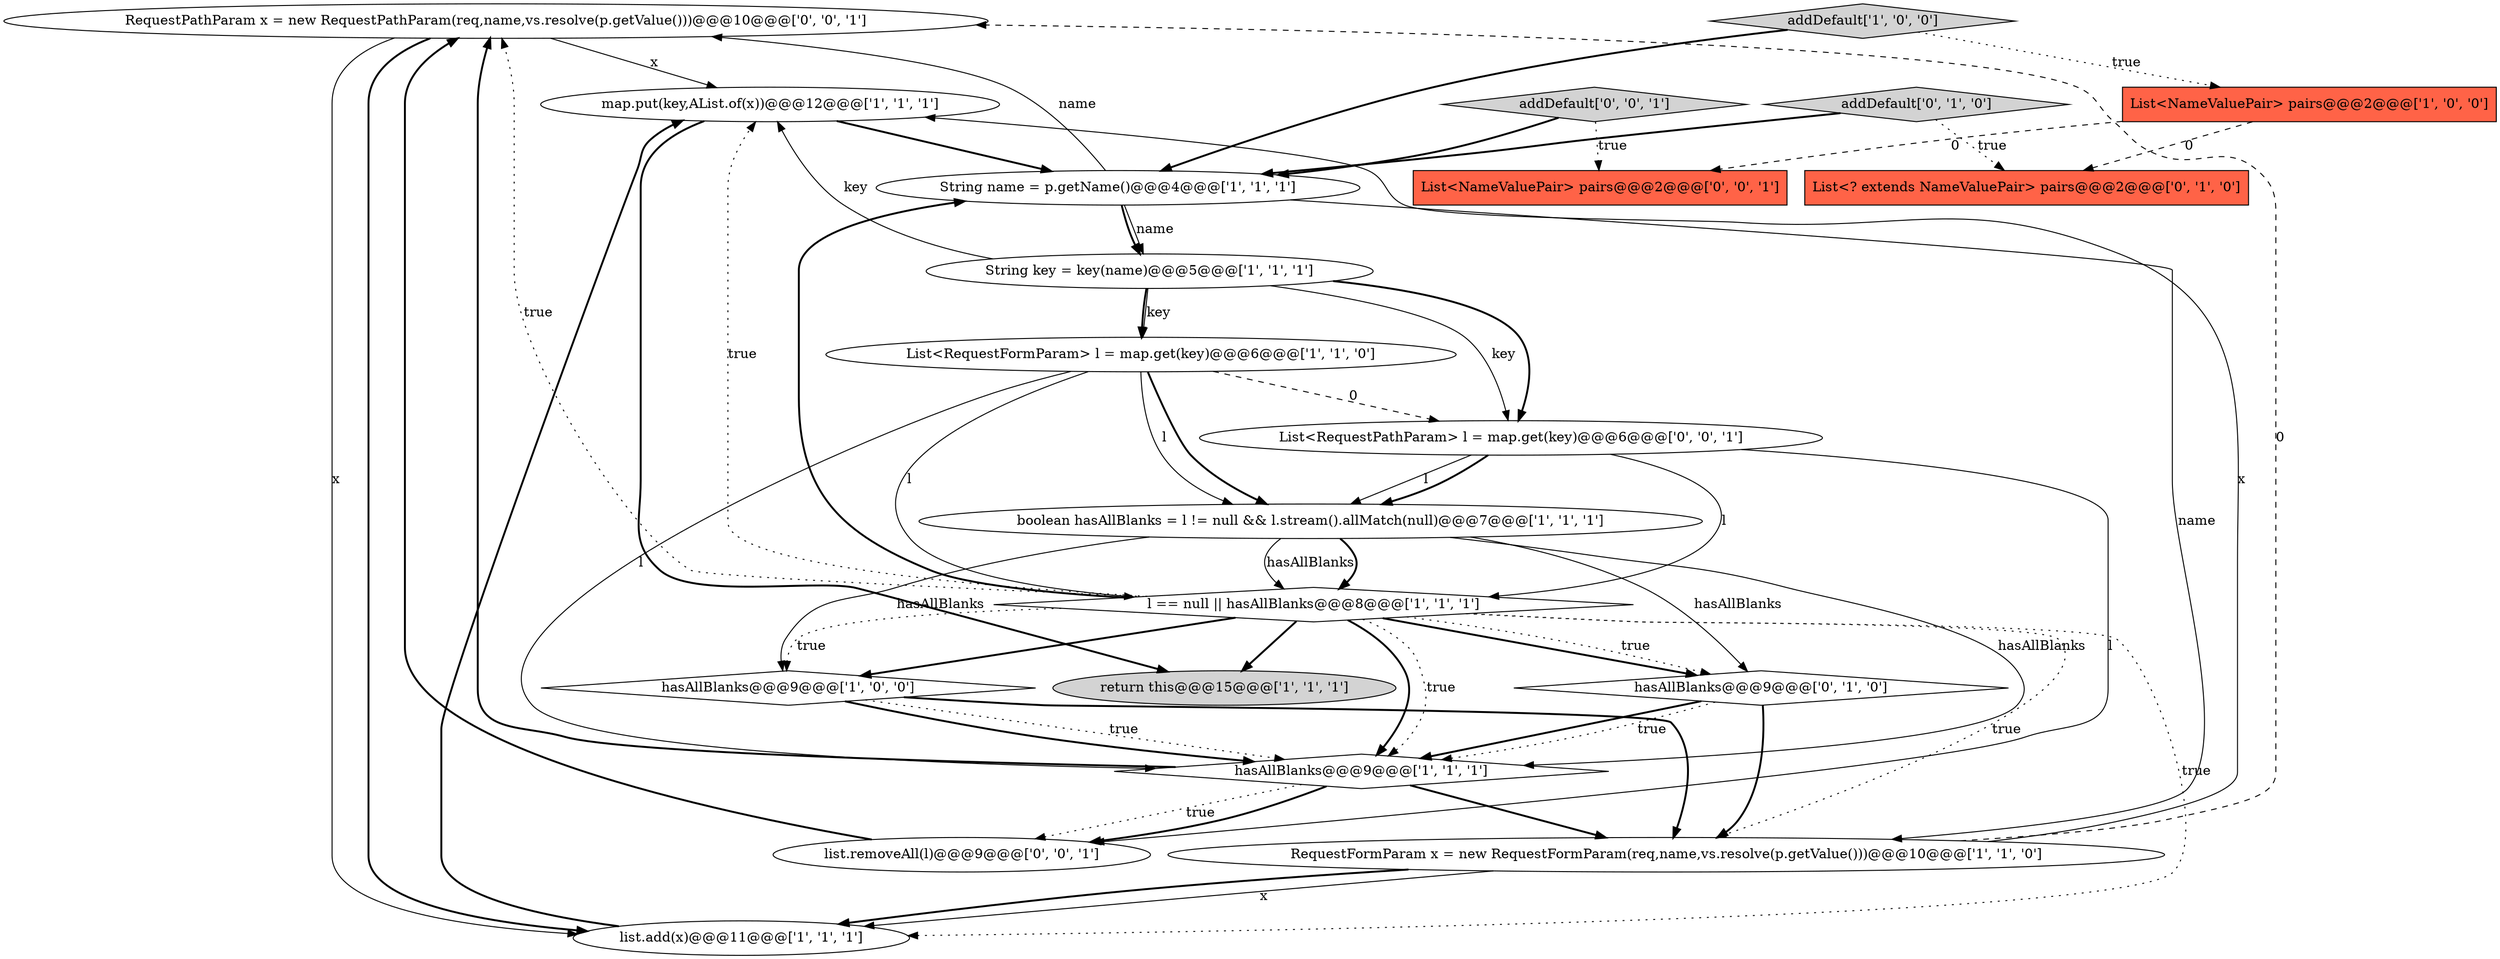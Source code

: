 digraph {
16 [style = filled, label = "RequestPathParam x = new RequestPathParam(req,name,vs.resolve(p.getValue()))@@@10@@@['0', '0', '1']", fillcolor = white, shape = ellipse image = "AAA0AAABBB3BBB"];
0 [style = filled, label = "boolean hasAllBlanks = l != null && l.stream().allMatch(null)@@@7@@@['1', '1', '1']", fillcolor = white, shape = ellipse image = "AAA0AAABBB1BBB"];
17 [style = filled, label = "list.removeAll(l)@@@9@@@['0', '0', '1']", fillcolor = white, shape = ellipse image = "AAA0AAABBB3BBB"];
1 [style = filled, label = "List<RequestFormParam> l = map.get(key)@@@6@@@['1', '1', '0']", fillcolor = white, shape = ellipse image = "AAA0AAABBB1BBB"];
6 [style = filled, label = "String name = p.getName()@@@4@@@['1', '1', '1']", fillcolor = white, shape = ellipse image = "AAA0AAABBB1BBB"];
10 [style = filled, label = "return this@@@15@@@['1', '1', '1']", fillcolor = lightgray, shape = ellipse image = "AAA0AAABBB1BBB"];
8 [style = filled, label = "addDefault['1', '0', '0']", fillcolor = lightgray, shape = diamond image = "AAA0AAABBB1BBB"];
19 [style = filled, label = "List<NameValuePair> pairs@@@2@@@['0', '0', '1']", fillcolor = tomato, shape = box image = "AAA0AAABBB3BBB"];
12 [style = filled, label = "RequestFormParam x = new RequestFormParam(req,name,vs.resolve(p.getValue()))@@@10@@@['1', '1', '0']", fillcolor = white, shape = ellipse image = "AAA0AAABBB1BBB"];
9 [style = filled, label = "map.put(key,AList.of(x))@@@12@@@['1', '1', '1']", fillcolor = white, shape = ellipse image = "AAA0AAABBB1BBB"];
11 [style = filled, label = "hasAllBlanks@@@9@@@['1', '1', '1']", fillcolor = white, shape = diamond image = "AAA0AAABBB1BBB"];
15 [style = filled, label = "List<? extends NameValuePair> pairs@@@2@@@['0', '1', '0']", fillcolor = tomato, shape = box image = "AAA1AAABBB2BBB"];
2 [style = filled, label = "List<NameValuePair> pairs@@@2@@@['1', '0', '0']", fillcolor = tomato, shape = box image = "AAA1AAABBB1BBB"];
5 [style = filled, label = "hasAllBlanks@@@9@@@['1', '0', '0']", fillcolor = white, shape = diamond image = "AAA0AAABBB1BBB"];
4 [style = filled, label = "String key = key(name)@@@5@@@['1', '1', '1']", fillcolor = white, shape = ellipse image = "AAA0AAABBB1BBB"];
3 [style = filled, label = "list.add(x)@@@11@@@['1', '1', '1']", fillcolor = white, shape = ellipse image = "AAA0AAABBB1BBB"];
7 [style = filled, label = "l == null || hasAllBlanks@@@8@@@['1', '1', '1']", fillcolor = white, shape = diamond image = "AAA0AAABBB1BBB"];
20 [style = filled, label = "List<RequestPathParam> l = map.get(key)@@@6@@@['0', '0', '1']", fillcolor = white, shape = ellipse image = "AAA0AAABBB3BBB"];
13 [style = filled, label = "hasAllBlanks@@@9@@@['0', '1', '0']", fillcolor = white, shape = diamond image = "AAA0AAABBB2BBB"];
18 [style = filled, label = "addDefault['0', '0', '1']", fillcolor = lightgray, shape = diamond image = "AAA0AAABBB3BBB"];
14 [style = filled, label = "addDefault['0', '1', '0']", fillcolor = lightgray, shape = diamond image = "AAA0AAABBB2BBB"];
1->11 [style = solid, label="l"];
7->13 [style = bold, label=""];
0->5 [style = solid, label="hasAllBlanks"];
6->4 [style = solid, label="name"];
0->11 [style = solid, label="hasAllBlanks"];
6->16 [style = solid, label="name"];
11->16 [style = bold, label=""];
16->3 [style = bold, label=""];
7->11 [style = bold, label=""];
2->19 [style = dashed, label="0"];
12->16 [style = dashed, label="0"];
7->10 [style = bold, label=""];
20->0 [style = solid, label="l"];
8->2 [style = dotted, label="true"];
7->13 [style = dotted, label="true"];
20->0 [style = bold, label=""];
18->19 [style = dotted, label="true"];
11->17 [style = dotted, label="true"];
12->3 [style = solid, label="x"];
4->9 [style = solid, label="key"];
11->12 [style = bold, label=""];
8->6 [style = bold, label=""];
0->7 [style = solid, label="hasAllBlanks"];
1->0 [style = bold, label=""];
9->10 [style = bold, label=""];
7->9 [style = dotted, label="true"];
20->7 [style = solid, label="l"];
20->17 [style = solid, label="l"];
13->11 [style = bold, label=""];
16->3 [style = solid, label="x"];
4->1 [style = solid, label="key"];
9->6 [style = bold, label=""];
0->7 [style = bold, label=""];
7->5 [style = dotted, label="true"];
7->12 [style = dotted, label="true"];
6->12 [style = solid, label="name"];
3->9 [style = bold, label=""];
2->15 [style = dashed, label="0"];
1->20 [style = dashed, label="0"];
6->4 [style = bold, label=""];
14->15 [style = dotted, label="true"];
4->20 [style = solid, label="key"];
7->5 [style = bold, label=""];
5->11 [style = dotted, label="true"];
13->12 [style = bold, label=""];
0->13 [style = solid, label="hasAllBlanks"];
7->11 [style = dotted, label="true"];
12->9 [style = solid, label="x"];
5->12 [style = bold, label=""];
18->6 [style = bold, label=""];
7->3 [style = dotted, label="true"];
7->6 [style = bold, label=""];
4->20 [style = bold, label=""];
7->16 [style = dotted, label="true"];
1->7 [style = solid, label="l"];
11->17 [style = bold, label=""];
13->11 [style = dotted, label="true"];
4->1 [style = bold, label=""];
1->0 [style = solid, label="l"];
5->11 [style = bold, label=""];
12->3 [style = bold, label=""];
16->9 [style = solid, label="x"];
14->6 [style = bold, label=""];
17->16 [style = bold, label=""];
}
